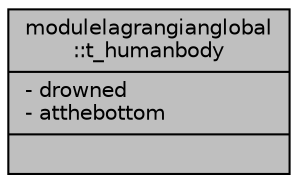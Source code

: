 digraph "modulelagrangianglobal::t_humanbody"
{
 // LATEX_PDF_SIZE
  edge [fontname="Helvetica",fontsize="10",labelfontname="Helvetica",labelfontsize="10"];
  node [fontname="Helvetica",fontsize="10",shape=record];
  Node1 [label="{modulelagrangianglobal\l::t_humanbody\n|- drowned\l- atthebottom\l|}",height=0.2,width=0.4,color="black", fillcolor="grey75", style="filled", fontcolor="black",tooltip=" "];
}
